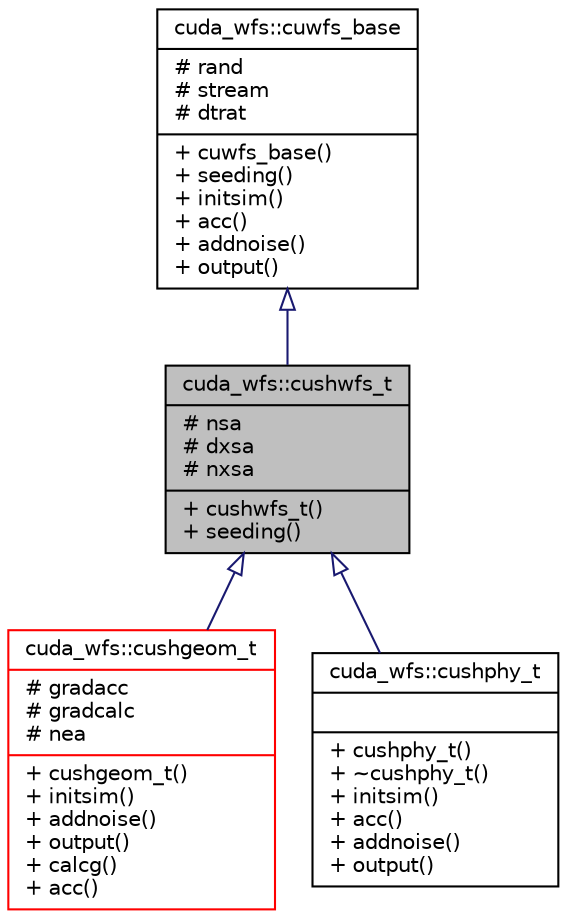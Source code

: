 digraph "cuda_wfs::cushwfs_t"
{
 // INTERACTIVE_SVG=YES
  bgcolor="transparent";
  edge [fontname="Helvetica",fontsize="10",labelfontname="Helvetica",labelfontsize="10"];
  node [fontname="Helvetica",fontsize="10",shape=record];
  Node0 [label="{cuda_wfs::cushwfs_t\n|# nsa\l# dxsa\l# nxsa\l|+ cushwfs_t()\l+ seeding()\l}",height=0.2,width=0.4,color="black", fillcolor="grey75", style="filled", fontcolor="black"];
  Node1 -> Node0 [dir="back",color="midnightblue",fontsize="10",style="solid",arrowtail="onormal",fontname="Helvetica"];
  Node1 [label="{cuda_wfs::cuwfs_base\n|# rand\l# stream\l# dtrat\l|+ cuwfs_base()\l+ seeding()\l+ initsim()\l+ acc()\l+ addnoise()\l+ output()\l}",height=0.2,width=0.4,color="black",URL="$d3/d61/classcuda__wfs_1_1cuwfs__base.html"];
  Node0 -> Node2 [dir="back",color="midnightblue",fontsize="10",style="solid",arrowtail="onormal",fontname="Helvetica"];
  Node2 [label="{cuda_wfs::cushgeom_t\n|# gradacc\l# gradcalc\l# nea\l|+ cushgeom_t()\l+ initsim()\l+ addnoise()\l+ output()\l+ calcg()\l+ acc()\l}",height=0.2,width=0.4,color="red",URL="$d3/dee/classcuda__wfs_1_1cushgeom__t.html"];
  Node0 -> Node5 [dir="back",color="midnightblue",fontsize="10",style="solid",arrowtail="onormal",fontname="Helvetica"];
  Node5 [label="{cuda_wfs::cushphy_t\n||+ cushphy_t()\l+ ~cushphy_t()\l+ initsim()\l+ acc()\l+ addnoise()\l+ output()\l}",height=0.2,width=0.4,color="black",URL="$d2/de3/classcuda__wfs_1_1cushphy__t.html"];
}

